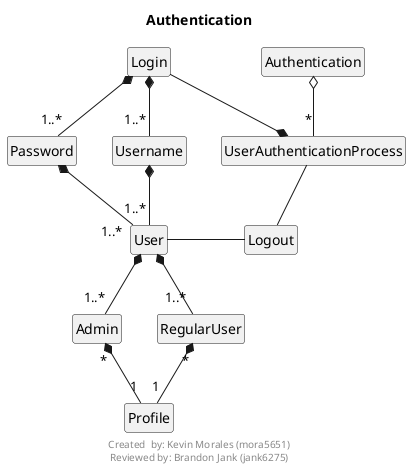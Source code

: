 @startuml
footer
Created  by: Kevin Morales (mora5651)
Reviewed by: Brandon Jank (jank6275)
endfooter
hide circles 
hide members
title <b>Authentication</b>
Authentication  o-- "*" UserAuthenticationProcess 
UserAuthenticationProcess *-left- Login
UserAuthenticationProcess -- Logout
Login *-- "1..*" Username
Login *-- "1..*" Password
Username  *-- "1..*" User
Password  *-- "1..*" User
User *-- "1..*" Admin
User *-- "1..*" RegularUser
Logout -left-  User
Admin "*" *-- "1" Profile
RegularUser "*" *-- "1" Profile 
@enduml